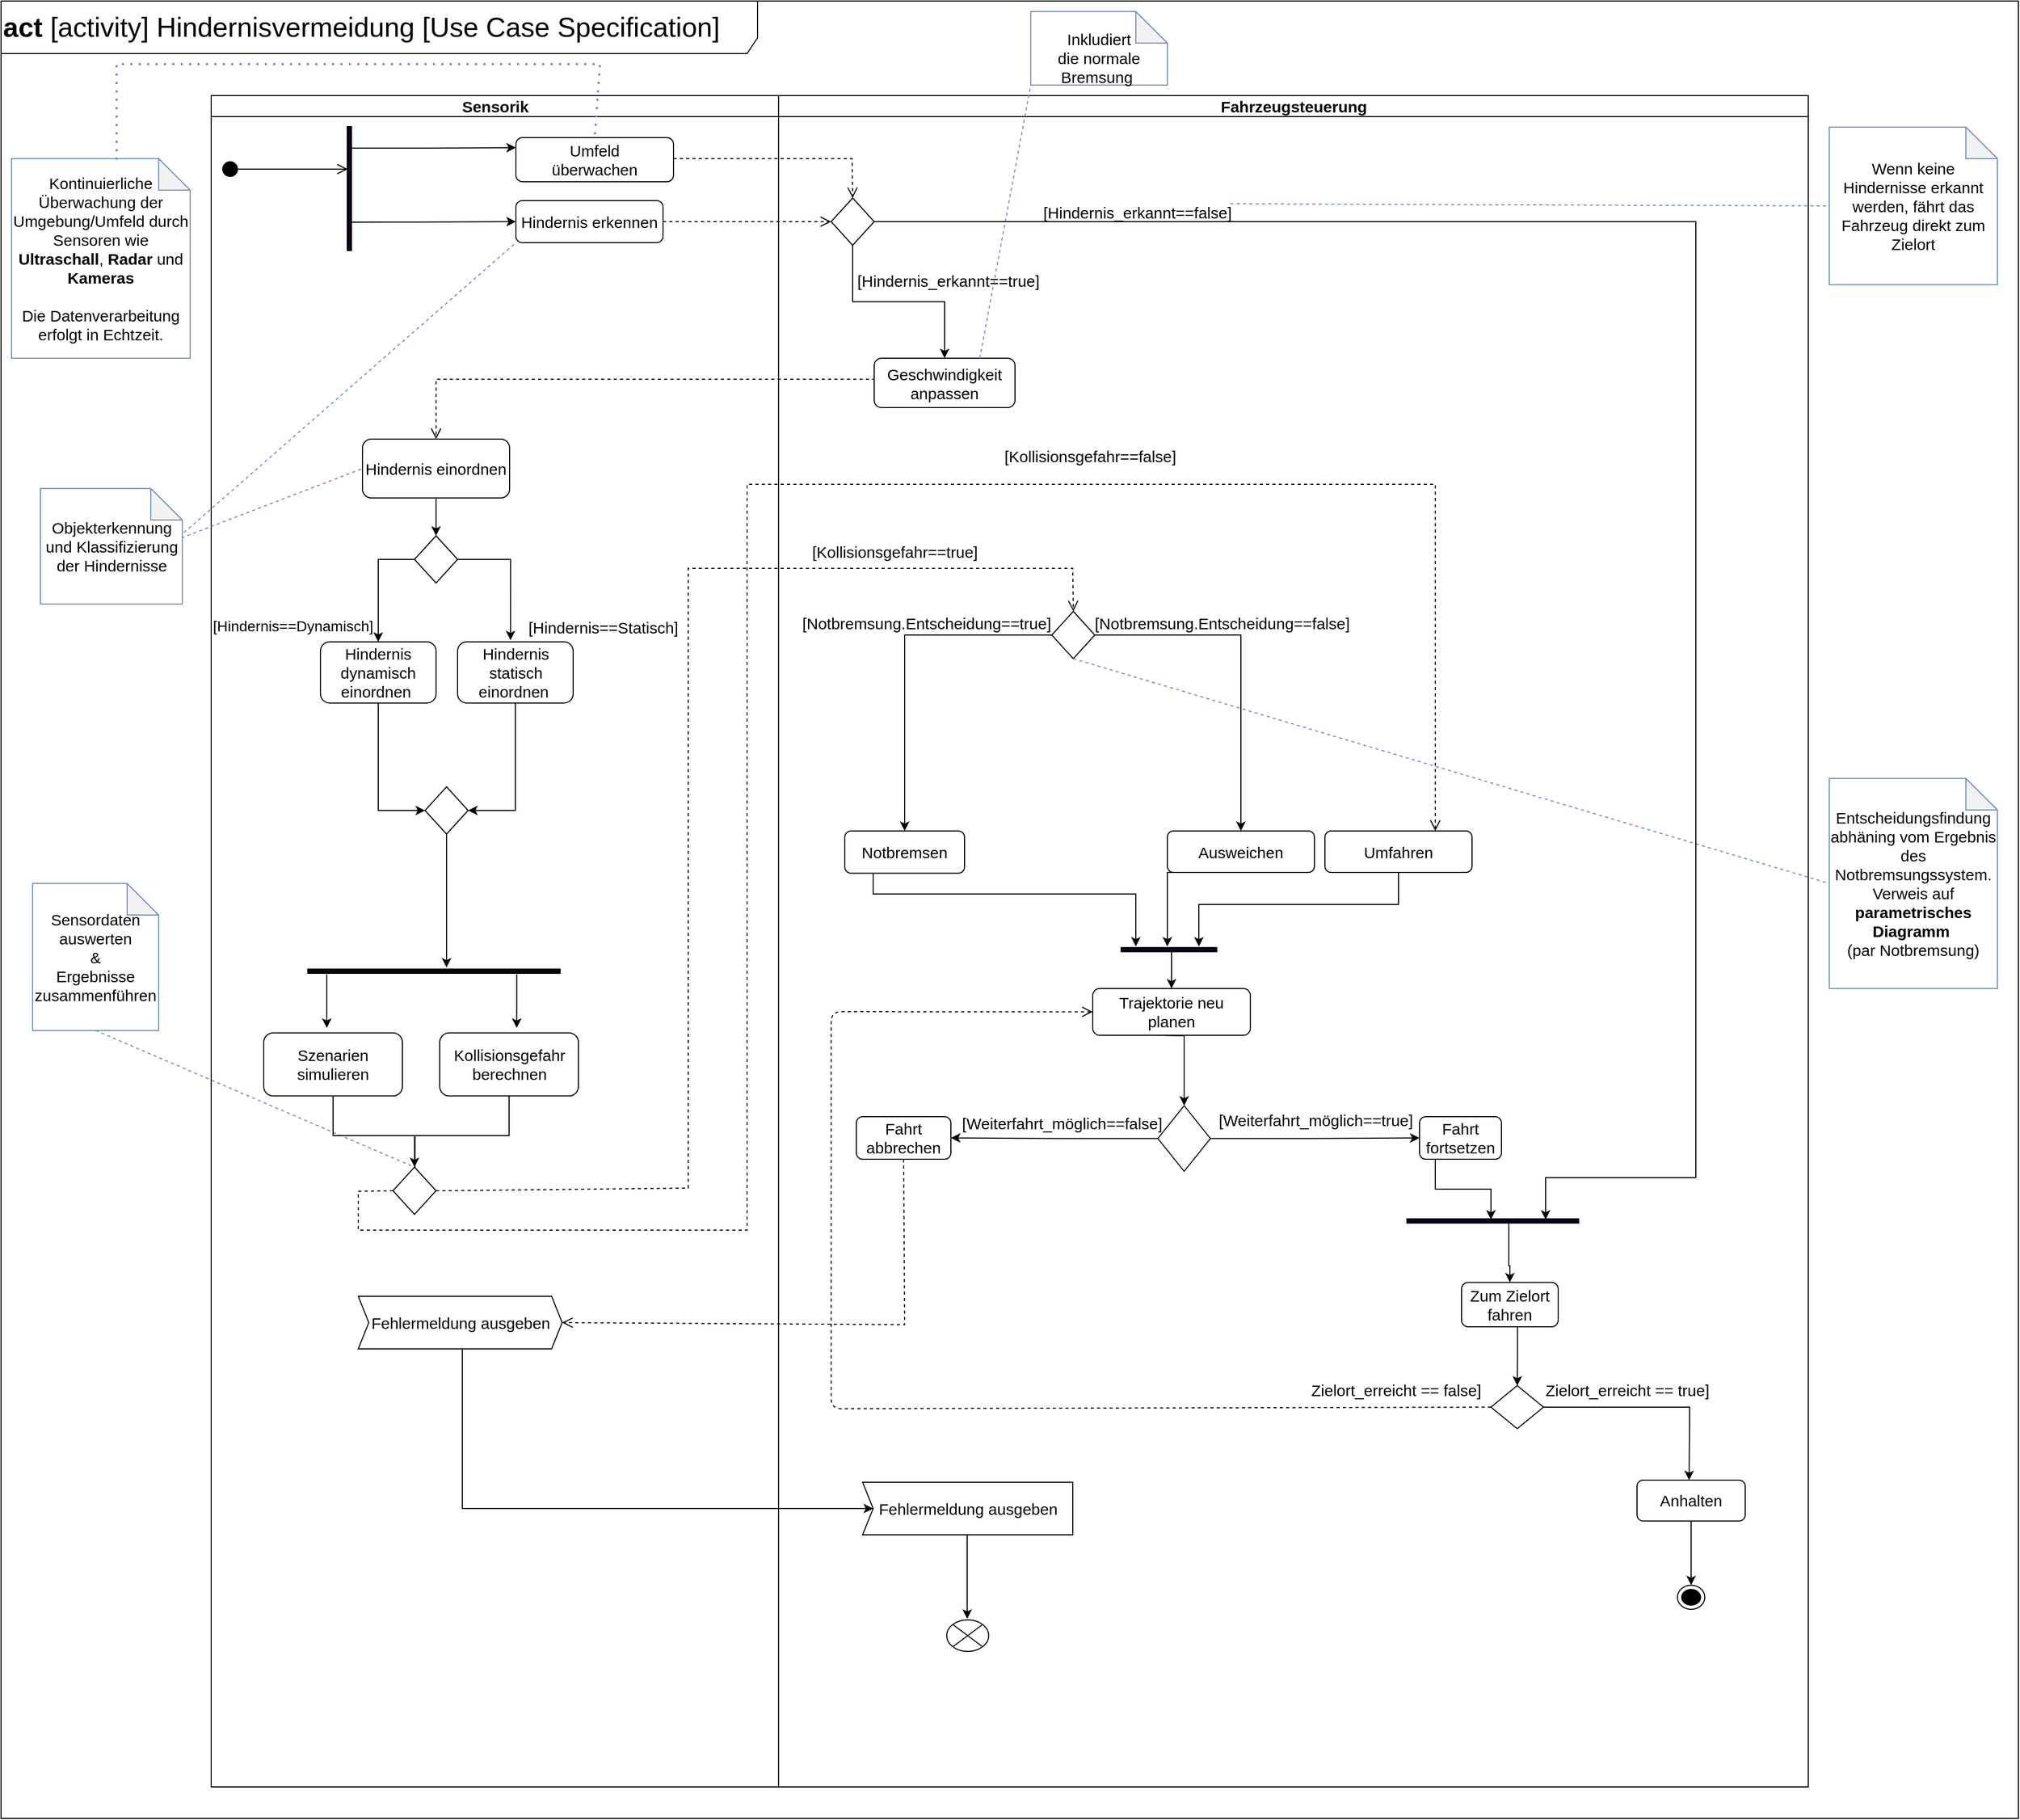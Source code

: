 <?xml version="1.0" encoding="UTF-8"?>
<mxfile version="22.1.21" type="device">
  <diagram id="DHxOw12ByaYaJuYFzy6w" name="Seite-3">
    <mxGraphModel dx="4003" dy="3137" grid="1" gridSize="10" guides="1" tooltips="1" connect="1" arrows="1" fold="1" page="1" pageScale="1" pageWidth="827" pageHeight="1169" math="0" shadow="0">
      <root>
        <mxCell id="0" />
        <mxCell id="1" parent="0" />
        <mxCell id="AtWqYTRwh13MNlAHrJDp-1" value="" style="swimlane;childLayout=stackLayout;resizeParent=1;resizeParentMax=0;startSize=0;html=1;" parent="1" vertex="1">
          <mxGeometry x="90" y="30" width="1520" height="1610" as="geometry">
            <mxRectangle x="150" y="10" width="50" height="40" as="alternateBounds" />
          </mxGeometry>
        </mxCell>
        <mxCell id="AtWqYTRwh13MNlAHrJDp-2" value="&lt;font style=&quot;font-size: 15px;&quot; color=&quot;#0d0c0c&quot;&gt;Sensorik&lt;/font&gt;" style="swimlane;startSize=20;html=1;" parent="AtWqYTRwh13MNlAHrJDp-1" vertex="1">
          <mxGeometry width="540" height="1610" as="geometry" />
        </mxCell>
        <mxCell id="M-seqNIRse8RURw-mpFJ-1" value="&lt;font style=&quot;font-size: 15px;&quot;&gt;Umfeld &lt;br&gt;überwachen&lt;/font&gt;" style="rounded=1;whiteSpace=wrap;html=1;fontSize=12;rotation=0;" parent="AtWqYTRwh13MNlAHrJDp-2" vertex="1">
          <mxGeometry x="290" y="40" width="150" height="42" as="geometry" />
        </mxCell>
        <mxCell id="puBYOyPvIUK4LRGbckzM-1" value="&lt;font style=&quot;font-size: 15px;&quot;&gt;Hindernis erkennen&lt;/font&gt;" style="rounded=1;whiteSpace=wrap;html=1;fontSize=12;" parent="AtWqYTRwh13MNlAHrJDp-2" vertex="1">
          <mxGeometry x="290" y="100" width="140" height="40" as="geometry" />
        </mxCell>
        <mxCell id="JBlmpW15wKi290Z7rFRD-1" value="&lt;font style=&quot;font-size: 15px;&quot;&gt;Hindernis einordnen&lt;/font&gt;" style="rounded=1;whiteSpace=wrap;html=1;fontSize=12;" parent="AtWqYTRwh13MNlAHrJDp-2" vertex="1">
          <mxGeometry x="144" y="327" width="140" height="56" as="geometry" />
        </mxCell>
        <mxCell id="_IAWsk2SoEFNq1hbhCqi-25" value="" style="html=1;verticalAlign=bottom;endArrow=open;dashed=1;endSize=8;curved=0;rounded=0;entryX=0.5;entryY=0;entryDx=0;entryDy=0;exitX=0.5;exitY=1;exitDx=0;exitDy=0;" parent="AtWqYTRwh13MNlAHrJDp-1" source="oYnZ4-uOtxVnZtRduUag-1" target="JBlmpW15wKi290Z7rFRD-1" edge="1">
          <mxGeometry relative="1" as="geometry">
            <mxPoint x="613" y="210" as="sourcePoint" />
            <mxPoint x="196.08" y="276.92" as="targetPoint" />
            <Array as="points">
              <mxPoint x="641" y="270" />
              <mxPoint x="214" y="270" />
            </Array>
          </mxGeometry>
        </mxCell>
        <mxCell id="AtWqYTRwh13MNlAHrJDp-3" value="&lt;font style=&quot;font-size: 15px;&quot;&gt;Fahrzeugsteuerung&lt;/font&gt;" style="swimlane;startSize=20;html=1;" parent="AtWqYTRwh13MNlAHrJDp-1" vertex="1">
          <mxGeometry x="540" width="980" height="1610" as="geometry" />
        </mxCell>
        <mxCell id="oYnZ4-uOtxVnZtRduUag-1" value="&lt;font style=&quot;font-size: 15px;&quot;&gt;Geschwindigkeit anpassen&lt;/font&gt;" style="rounded=1;whiteSpace=wrap;html=1;" parent="AtWqYTRwh13MNlAHrJDp-3" vertex="1">
          <mxGeometry x="91" y="250" width="134" height="47" as="geometry" />
        </mxCell>
        <mxCell id="_IAWsk2SoEFNq1hbhCqi-4" value="Notbremsen" style="rounded=1;whiteSpace=wrap;html=1;fontSize=15;" parent="AtWqYTRwh13MNlAHrJDp-3" vertex="1">
          <mxGeometry x="63" y="700" width="114" height="40.25" as="geometry" />
        </mxCell>
        <mxCell id="4Sk2WxDrvu_TYQw3FDtY-51" value="" style="edgeStyle=orthogonalEdgeStyle;rounded=0;orthogonalLoop=1;jettySize=auto;html=1;entryX=0.5;entryY=0;entryDx=0;entryDy=0;" parent="AtWqYTRwh13MNlAHrJDp-3" target="_IAWsk2SoEFNq1hbhCqi-13" edge="1">
          <mxGeometry relative="1" as="geometry">
            <mxPoint x="359" y="894.5" as="sourcePoint" />
          </mxGeometry>
        </mxCell>
        <mxCell id="c8FFGmYEUUUsK8A2n9Uf-20" value="&lt;font style=&quot;font-size: 15px;&quot;&gt;Trajektorie neu planen&lt;/font&gt;" style="rounded=1;whiteSpace=wrap;html=1;fontSize=15;" parent="AtWqYTRwh13MNlAHrJDp-3" vertex="1">
          <mxGeometry x="299" y="850" width="150" height="44.5" as="geometry" />
        </mxCell>
        <mxCell id="_IAWsk2SoEFNq1hbhCqi-13" value="" style="rhombus;whiteSpace=wrap;html=1;" parent="AtWqYTRwh13MNlAHrJDp-3" vertex="1">
          <mxGeometry x="361" y="961.5" width="50" height="62.5" as="geometry" />
        </mxCell>
        <mxCell id="_IAWsk2SoEFNq1hbhCqi-14" value="&lt;font style=&quot;font-size: 15px;&quot;&gt;Fahrt abbrechen&lt;/font&gt;" style="rounded=1;whiteSpace=wrap;html=1;fontSize=15;" parent="AtWqYTRwh13MNlAHrJDp-3" vertex="1">
          <mxGeometry x="74" y="972" width="90" height="40.5" as="geometry" />
        </mxCell>
        <mxCell id="_IAWsk2SoEFNq1hbhCqi-15" value="" style="edgeStyle=orthogonalEdgeStyle;rounded=0;orthogonalLoop=1;jettySize=auto;html=1;" parent="AtWqYTRwh13MNlAHrJDp-3" source="_IAWsk2SoEFNq1hbhCqi-13" target="_IAWsk2SoEFNq1hbhCqi-14" edge="1">
          <mxGeometry relative="1" as="geometry" />
        </mxCell>
        <mxCell id="_IAWsk2SoEFNq1hbhCqi-16" value="&lt;div style=&quot;font-size: 15px;&quot;&gt;Fahrt fortsetzen&lt;/div&gt;" style="rounded=1;whiteSpace=wrap;html=1;fontSize=15;" parent="AtWqYTRwh13MNlAHrJDp-3" vertex="1">
          <mxGeometry x="610" y="972" width="78" height="40.5" as="geometry" />
        </mxCell>
        <mxCell id="_IAWsk2SoEFNq1hbhCqi-17" value="" style="edgeStyle=orthogonalEdgeStyle;rounded=0;orthogonalLoop=1;jettySize=auto;html=1;" parent="AtWqYTRwh13MNlAHrJDp-3" source="_IAWsk2SoEFNq1hbhCqi-13" target="_IAWsk2SoEFNq1hbhCqi-16" edge="1">
          <mxGeometry relative="1" as="geometry" />
        </mxCell>
        <mxCell id="_IAWsk2SoEFNq1hbhCqi-23" value="[Weiterfahrt_möglich==false]" style="text;html=1;strokeColor=none;fillColor=none;align=center;verticalAlign=middle;whiteSpace=wrap;rounded=0;fontSize=15;" parent="AtWqYTRwh13MNlAHrJDp-3" vertex="1">
          <mxGeometry x="239.5" y="962.5" width="60" height="30" as="geometry" />
        </mxCell>
        <mxCell id="oPM6S-0_V789bUEn_rEi-3" value="[Weiterfahrt_möglich==true]" style="text;whiteSpace=wrap;html=1;fontSize=15;" parent="AtWqYTRwh13MNlAHrJDp-3" vertex="1">
          <mxGeometry x="417" y="960" width="160" height="25" as="geometry" />
        </mxCell>
        <mxCell id="B3ztHqEYVnq8JXPGBzmN-2" value="" style="edgeStyle=orthogonalEdgeStyle;rounded=0;orthogonalLoop=1;jettySize=auto;html=1;entryX=0.5;entryY=0;entryDx=0;entryDy=0;exitX=0.579;exitY=0.993;exitDx=0;exitDy=0;exitPerimeter=0;" parent="AtWqYTRwh13MNlAHrJDp-3" target="B3ztHqEYVnq8JXPGBzmN-3" edge="1" source="ANCVgvCMy-5QefQ6eajz-6">
          <mxGeometry relative="1" as="geometry">
            <mxPoint x="724" y="1218" as="targetPoint" />
            <mxPoint x="724" y="1138" as="sourcePoint" />
          </mxGeometry>
        </mxCell>
        <mxCell id="ANCVgvCMy-5QefQ6eajz-6" value="Zum Zielort fahren" style="rounded=1;whiteSpace=wrap;html=1;fontSize=15;" parent="AtWqYTRwh13MNlAHrJDp-3" vertex="1">
          <mxGeometry x="650" y="1129.75" width="92" height="42.25" as="geometry" />
        </mxCell>
        <mxCell id="B3ztHqEYVnq8JXPGBzmN-1" value="Anhalten" style="rounded=1;whiteSpace=wrap;html=1;fontSize=15;" parent="AtWqYTRwh13MNlAHrJDp-3" vertex="1">
          <mxGeometry x="817" y="1318" width="103" height="38.88" as="geometry" />
        </mxCell>
        <mxCell id="B3ztHqEYVnq8JXPGBzmN-4" value="" style="edgeStyle=orthogonalEdgeStyle;rounded=0;orthogonalLoop=1;jettySize=auto;html=1;exitX=1;exitY=0.5;exitDx=0;exitDy=0;" parent="AtWqYTRwh13MNlAHrJDp-3" source="B3ztHqEYVnq8JXPGBzmN-3" edge="1">
          <mxGeometry relative="1" as="geometry">
            <mxPoint x="445" y="1328" as="sourcePoint" />
            <mxPoint x="866.556" y="1318" as="targetPoint" />
          </mxGeometry>
        </mxCell>
        <mxCell id="B3ztHqEYVnq8JXPGBzmN-3" value="" style="rhombus;whiteSpace=wrap;html=1;" parent="AtWqYTRwh13MNlAHrJDp-3" vertex="1">
          <mxGeometry x="678" y="1228" width="50" height="41" as="geometry" />
        </mxCell>
        <mxCell id="I_DxA-TR1K5pu0TgXYpX-1" value="Zielort_erreicht == false]" style="text;whiteSpace=wrap;html=1;fontSize=15;" parent="AtWqYTRwh13MNlAHrJDp-3" vertex="1">
          <mxGeometry x="505" y="1217" width="173" height="30" as="geometry" />
        </mxCell>
        <mxCell id="tqDLAsrkdR5Bmj953n1f-27" value="" style="edgeStyle=orthogonalEdgeStyle;rounded=0;orthogonalLoop=1;jettySize=auto;html=1;exitX=0.5;exitY=1;exitDx=0;exitDy=0;entryX=0.5;entryY=0;entryDx=0;entryDy=0;" edge="1" parent="AtWqYTRwh13MNlAHrJDp-3" source="B3ztHqEYVnq8JXPGBzmN-1" target="I_DxA-TR1K5pu0TgXYpX-2">
          <mxGeometry relative="1" as="geometry" />
        </mxCell>
        <mxCell id="I_DxA-TR1K5pu0TgXYpX-2" value="" style="ellipse;html=1;shape=endState;fillColor=#000000;strokeColor=#000000;" parent="AtWqYTRwh13MNlAHrJDp-3" vertex="1">
          <mxGeometry x="855.5" y="1418" width="26" height="23" as="geometry" />
        </mxCell>
        <mxCell id="I_DxA-TR1K5pu0TgXYpX-6" value="" style="html=1;verticalAlign=bottom;endArrow=open;dashed=1;endSize=8;curved=0;rounded=1;entryX=0;entryY=0.5;entryDx=0;entryDy=0;exitX=0;exitY=0.5;exitDx=0;exitDy=0;" parent="AtWqYTRwh13MNlAHrJDp-3" edge="1" target="c8FFGmYEUUUsK8A2n9Uf-20" source="B3ztHqEYVnq8JXPGBzmN-3">
          <mxGeometry relative="1" as="geometry">
            <mxPoint x="720" y="1250" as="sourcePoint" />
            <mxPoint x="312" y="862.25" as="targetPoint" />
            <Array as="points">
              <mxPoint x="50" y="1250" />
              <mxPoint x="50" y="872" />
            </Array>
          </mxGeometry>
        </mxCell>
        <mxCell id="I_DxA-TR1K5pu0TgXYpX-7" value="Zielort_erreicht == true]" style="text;whiteSpace=wrap;html=1;fontSize=15;" parent="AtWqYTRwh13MNlAHrJDp-3" vertex="1">
          <mxGeometry x="728" y="1217" width="186" height="30" as="geometry" />
        </mxCell>
        <mxCell id="Cx65twbH-kaKFJXs72aa-6" value="" style="edgeStyle=orthogonalEdgeStyle;rounded=0;orthogonalLoop=1;jettySize=auto;html=1;exitX=0;exitY=0.5;exitDx=0;exitDy=0;entryX=0.5;entryY=0;entryDx=0;entryDy=0;" parent="AtWqYTRwh13MNlAHrJDp-3" source="c8FFGmYEUUUsK8A2n9Uf-7" target="_IAWsk2SoEFNq1hbhCqi-4" edge="1">
          <mxGeometry relative="1" as="geometry">
            <mxPoint x="110" y="703" as="targetPoint" />
            <Array as="points">
              <mxPoint x="120" y="514" />
              <mxPoint x="120" y="683" />
            </Array>
          </mxGeometry>
        </mxCell>
        <mxCell id="c8FFGmYEUUUsK8A2n9Uf-7" value="" style="rhombus;whiteSpace=wrap;html=1;" parent="AtWqYTRwh13MNlAHrJDp-3" vertex="1">
          <mxGeometry x="260" y="491" width="41" height="45" as="geometry" />
        </mxCell>
        <mxCell id="c8FFGmYEUUUsK8A2n9Uf-23" value="&lt;font style=&quot;font-size: 15px;&quot;&gt;Ausweichen&lt;/font&gt;" style="rounded=1;whiteSpace=wrap;html=1;fontSize=15;" parent="AtWqYTRwh13MNlAHrJDp-3" vertex="1">
          <mxGeometry x="370" y="700" width="140" height="39.5" as="geometry" />
        </mxCell>
        <mxCell id="c8FFGmYEUUUsK8A2n9Uf-24" value="" style="edgeStyle=orthogonalEdgeStyle;rounded=0;orthogonalLoop=1;jettySize=auto;html=1;entryX=0.5;entryY=0;entryDx=0;entryDy=0;" parent="AtWqYTRwh13MNlAHrJDp-3" source="c8FFGmYEUUUsK8A2n9Uf-7" target="c8FFGmYEUUUsK8A2n9Uf-23" edge="1">
          <mxGeometry relative="1" as="geometry">
            <mxPoint x="482.714" y="707.5" as="targetPoint" />
            <Array as="points">
              <mxPoint x="440" y="514" />
              <mxPoint x="440" y="700" />
            </Array>
          </mxGeometry>
        </mxCell>
        <mxCell id="tqDLAsrkdR5Bmj953n1f-23" style="edgeStyle=orthogonalEdgeStyle;rounded=0;orthogonalLoop=1;jettySize=auto;html=1;exitX=0.5;exitY=1;exitDx=0;exitDy=0;entryX=1;entryY=0;entryDx=0;entryDy=0;" edge="1" parent="1" source="xnRSwEhAmQA5K7mJk4kd-2" target="tqDLAsrkdR5Bmj953n1f-9">
          <mxGeometry relative="1" as="geometry">
            <mxPoint x="284" y="1040" as="targetPoint" />
            <Array as="points">
              <mxPoint x="373" y="1020" />
              <mxPoint x="284" y="1020" />
              <mxPoint x="284" y="1061" />
            </Array>
          </mxGeometry>
        </mxCell>
        <mxCell id="xnRSwEhAmQA5K7mJk4kd-2" value="&lt;font style=&quot;font-size: 15px;&quot;&gt;Kollisionsgefahr berechnen&lt;/font&gt;" style="rounded=1;whiteSpace=wrap;html=1;fontSize=12;" parent="1" vertex="1">
          <mxGeometry x="307.5" y="922.25" width="132" height="60" as="geometry" />
        </mxCell>
        <mxCell id="_IAWsk2SoEFNq1hbhCqi-24" value="" style="html=1;verticalAlign=bottom;endArrow=open;dashed=1;endSize=8;curved=0;rounded=0;entryX=0.5;entryY=0;entryDx=0;entryDy=0;exitX=1;exitY=0.5;exitDx=0;exitDy=0;startArrow=none;startFill=0;jumpStyle=none;" parent="1" source="tqDLAsrkdR5Bmj953n1f-9" target="c8FFGmYEUUUsK8A2n9Uf-7" edge="1">
          <mxGeometry relative="1" as="geometry">
            <mxPoint x="431" y="844" as="sourcePoint" />
            <mxPoint x="901.5" y="521" as="targetPoint" />
            <Array as="points">
              <mxPoint x="544" y="1070" />
              <mxPoint x="544" y="845" />
              <mxPoint x="544" y="680" />
              <mxPoint x="544" y="480" />
              <mxPoint x="910" y="480" />
            </Array>
          </mxGeometry>
        </mxCell>
        <mxCell id="NPYazHTVK5cR-bcj_YRd-1" value="&lt;font style=&quot;font-size: 15px;&quot;&gt;Kontinuierliche Überwachung der Umgebung/Umfeld durch Sensoren wie &lt;b&gt;Ultraschall&lt;/b&gt;, &lt;b&gt;Radar &lt;/b&gt;und &lt;b&gt;Kameras&lt;/b&gt;&lt;br&gt;&lt;br&gt;Die Datenverarbeitung erfolgt in Echtzeit.&lt;/font&gt;" style="shape=note;whiteSpace=wrap;html=1;backgroundOutline=1;darkOpacity=0.05;fillColor=#ffffff;strokeColor=#6c8ebf;" parent="1" vertex="1">
          <mxGeometry x="-100" y="90" width="170" height="190" as="geometry" />
        </mxCell>
        <mxCell id="NPYazHTVK5cR-bcj_YRd-3" value="" style="endArrow=none;dashed=1;html=1;dashPattern=1 3;strokeWidth=2;rounded=0;entryX=0.5;entryY=0;entryDx=0;entryDy=0;fillColor=#dae8fc;strokeColor=#6C8EBF;" parent="1" target="M-seqNIRse8RURw-mpFJ-1" edge="1">
          <mxGeometry width="50" height="50" relative="1" as="geometry">
            <mxPoint y="91" as="sourcePoint" />
            <mxPoint x="455" y="25" as="targetPoint" />
            <Array as="points">
              <mxPoint />
              <mxPoint x="460" />
            </Array>
          </mxGeometry>
        </mxCell>
        <mxCell id="NPYazHTVK5cR-bcj_YRd-5" value="&lt;font style=&quot;font-size: 15px;&quot;&gt;Sensordaten auswerten&lt;br&gt;&amp;amp;&lt;br&gt;Ergebnisse zusammenführen&lt;br&gt;&lt;/font&gt;" style="shape=note;whiteSpace=wrap;html=1;backgroundOutline=1;darkOpacity=0.05;fillColor=#ffffff;strokeColor=#6c8ebf;" parent="1" vertex="1">
          <mxGeometry x="-80" y="780" width="120" height="140" as="geometry" />
        </mxCell>
        <mxCell id="NPYazHTVK5cR-bcj_YRd-6" value="" style="endArrow=none;dashed=1;html=1;rounded=0;entryX=0;entryY=1;entryDx=0;entryDy=0;exitX=0.945;exitY=0.453;exitDx=0;exitDy=0;exitPerimeter=0;fillColor=#dae8fc;strokeColor=#6c8ebf;" parent="1" source="NPYazHTVK5cR-bcj_YRd-8" target="puBYOyPvIUK4LRGbckzM-1" edge="1">
          <mxGeometry width="50" height="50" relative="1" as="geometry">
            <mxPoint y="350" as="sourcePoint" />
            <mxPoint x="50" y="300" as="targetPoint" />
          </mxGeometry>
        </mxCell>
        <mxCell id="NPYazHTVK5cR-bcj_YRd-7" value="" style="endArrow=none;dashed=1;html=1;rounded=0;entryX=0;entryY=0.5;entryDx=0;entryDy=0;exitX=0.953;exitY=0.447;exitDx=0;exitDy=0;exitPerimeter=0;fillColor=#dae8fc;strokeColor=#6c8ebf;" parent="1" source="NPYazHTVK5cR-bcj_YRd-8" target="JBlmpW15wKi290Z7rFRD-1" edge="1">
          <mxGeometry width="50" height="50" relative="1" as="geometry">
            <mxPoint x="50" y="350" as="sourcePoint" />
            <mxPoint x="260" y="246" as="targetPoint" />
          </mxGeometry>
        </mxCell>
        <mxCell id="NPYazHTVK5cR-bcj_YRd-8" value="&lt;font style=&quot;font-size: 15px;&quot;&gt;Objekterkennung und Klassifizierung der Hindernisse&lt;/font&gt;" style="shape=note;whiteSpace=wrap;html=1;backgroundOutline=1;darkOpacity=0.05;fillColor=#ffffff;strokeColor=#6c8ebf;" parent="1" vertex="1">
          <mxGeometry x="-72.5" y="404" width="135" height="110" as="geometry" />
        </mxCell>
        <mxCell id="Pr6UA_CCpjPfOUdjxpuz-4" value="&lt;font style=&quot;font-size: 15px;&quot;&gt;Wenn keine Hindernisse erkannt werden, fährt das Fahrzeug direkt zum Zielort&lt;/font&gt;" style="shape=note;whiteSpace=wrap;html=1;backgroundOutline=1;darkOpacity=0.05;fillColor=#ffffff;strokeColor=#6c8ebf;" parent="1" vertex="1">
          <mxGeometry x="1630" y="60" width="160" height="150" as="geometry" />
        </mxCell>
        <mxCell id="lmcDdB46xQ-CViZLvMTF-1" value="&lt;font style=&quot;font-size: 26px;&quot;&gt;&lt;b&gt;act &lt;/b&gt;[activity] Hindernisvermeidung [Use Case Specification]&lt;/font&gt;" style="shape=umlFrame;whiteSpace=wrap;html=1;pointerEvents=0;fontFamily=Helvetica;fontSize=11;fontColor=default;width=720;height=50;align=left;" parent="1" vertex="1">
          <mxGeometry x="-110" y="-60" width="1920" height="1730" as="geometry" />
        </mxCell>
        <mxCell id="4Sk2WxDrvu_TYQw3FDtY-3" value="" style="html=1;points=[[0,0,0,0,5],[0,1,0,0,-5],[1,0,0,0,5],[1,1,0,0,-5]];perimeter=orthogonalPerimeter;outlineConnect=0;targetShapes=umlLifeline;portConstraint=eastwest;newEdgeStyle={&quot;curved&quot;:0,&quot;rounded&quot;:0};fillColor=#190033;strokeWidth=2;" parent="1" vertex="1">
          <mxGeometry x="220" y="60" width="3" height="117" as="geometry" />
        </mxCell>
        <mxCell id="M-seqNIRse8RURw-mpFJ-2" style="edgeStyle=orthogonalEdgeStyle;rounded=0;orthogonalLoop=1;jettySize=auto;html=1;fontSize=12;" parent="1" edge="1">
          <mxGeometry relative="1" as="geometry">
            <mxPoint x="380" y="150" as="targetPoint" />
            <mxPoint x="223.0" y="150.441" as="sourcePoint" />
            <Array as="points">
              <mxPoint x="292" y="150" />
              <mxPoint x="360" y="150" />
            </Array>
          </mxGeometry>
        </mxCell>
        <mxCell id="4Sk2WxDrvu_TYQw3FDtY-9" value="" style="edgeStyle=orthogonalEdgeStyle;rounded=0;orthogonalLoop=1;jettySize=auto;html=1;" parent="1" source="4Sk2WxDrvu_TYQw3FDtY-5" target="oYnZ4-uOtxVnZtRduUag-1" edge="1">
          <mxGeometry relative="1" as="geometry" />
        </mxCell>
        <mxCell id="4Sk2WxDrvu_TYQw3FDtY-5" value="" style="rhombus;whiteSpace=wrap;html=1;" parent="1" vertex="1">
          <mxGeometry x="680" y="127.5" width="41" height="45" as="geometry" />
        </mxCell>
        <mxCell id="4Sk2WxDrvu_TYQw3FDtY-7" value="" style="html=1;verticalAlign=bottom;endArrow=open;dashed=1;endSize=8;curved=0;rounded=0;entryX=0.5;entryY=0;entryDx=0;entryDy=0;" parent="1" target="4Sk2WxDrvu_TYQw3FDtY-5" edge="1">
          <mxGeometry relative="1" as="geometry">
            <mxPoint x="530" y="90" as="sourcePoint" />
            <mxPoint x="816" y="92" as="targetPoint" />
            <Array as="points">
              <mxPoint x="700" y="90" />
            </Array>
          </mxGeometry>
        </mxCell>
        <mxCell id="4Sk2WxDrvu_TYQw3FDtY-8" value="" style="html=1;verticalAlign=bottom;startArrow=circle;startFill=1;endArrow=open;startSize=6;endSize=8;curved=0;rounded=0;" parent="1" target="4Sk2WxDrvu_TYQw3FDtY-3" edge="1">
          <mxGeometry width="80" relative="1" as="geometry">
            <mxPoint x="100" y="100" as="sourcePoint" />
            <mxPoint x="190" y="100" as="targetPoint" />
            <Array as="points">
              <mxPoint x="160" y="100" />
            </Array>
          </mxGeometry>
        </mxCell>
        <mxCell id="puBYOyPvIUK4LRGbckzM-2" value="" style="html=1;verticalAlign=bottom;endArrow=open;dashed=1;endSize=8;curved=0;rounded=0;exitX=1;exitY=0.5;exitDx=0;exitDy=0;entryX=0;entryY=0.5;entryDx=0;entryDy=0;" parent="1" source="puBYOyPvIUK4LRGbckzM-1" target="4Sk2WxDrvu_TYQw3FDtY-5" edge="1">
          <mxGeometry relative="1" as="geometry">
            <mxPoint x="260" y="230" as="sourcePoint" />
            <mxPoint x="460" y="225" as="targetPoint" />
          </mxGeometry>
        </mxCell>
        <mxCell id="4Sk2WxDrvu_TYQw3FDtY-15" value="&lt;font style=&quot;font-size: 15px;&quot;&gt;[Hindernis_erkannt==false]&lt;/font&gt;" style="text;whiteSpace=wrap;html=1;" parent="1" vertex="1">
          <mxGeometry x="880" y="125.5" width="180" height="30" as="geometry" />
        </mxCell>
        <mxCell id="4Sk2WxDrvu_TYQw3FDtY-22" value="" style="edgeStyle=orthogonalEdgeStyle;rounded=0;orthogonalLoop=1;jettySize=auto;html=1;entryX=0.458;entryY=-0.027;entryDx=0;entryDy=0;entryPerimeter=0;exitX=1;exitY=0.5;exitDx=0;exitDy=0;" parent="1" source="c8FFGmYEUUUsK8A2n9Uf-1" target="4Sk2WxDrvu_TYQw3FDtY-21" edge="1">
          <mxGeometry relative="1" as="geometry" />
        </mxCell>
        <mxCell id="c8FFGmYEUUUsK8A2n9Uf-1" value="" style="rhombus;whiteSpace=wrap;html=1;" parent="1" vertex="1">
          <mxGeometry x="283.5" y="449" width="41" height="45" as="geometry" />
        </mxCell>
        <mxCell id="_IAWsk2SoEFNq1hbhCqi-9" style="edgeStyle=orthogonalEdgeStyle;rounded=0;orthogonalLoop=1;jettySize=auto;html=1;entryX=0.5;entryY=0;entryDx=0;entryDy=0;exitX=0;exitY=0.5;exitDx=0;exitDy=0;" parent="1" source="c8FFGmYEUUUsK8A2n9Uf-1" target="c8FFGmYEUUUsK8A2n9Uf-15" edge="1">
          <mxGeometry relative="1" as="geometry">
            <mxPoint x="259.0" y="632.75" as="targetPoint" />
            <Array as="points">
              <mxPoint x="249" y="471" />
            </Array>
          </mxGeometry>
        </mxCell>
        <mxCell id="4Sk2WxDrvu_TYQw3FDtY-19" value="" style="edgeStyle=orthogonalEdgeStyle;rounded=0;orthogonalLoop=1;jettySize=auto;html=1;" parent="1" source="JBlmpW15wKi290Z7rFRD-1" target="c8FFGmYEUUUsK8A2n9Uf-1" edge="1">
          <mxGeometry relative="1" as="geometry" />
        </mxCell>
        <mxCell id="4Sk2WxDrvu_TYQw3FDtY-31" value="" style="edgeStyle=orthogonalEdgeStyle;rounded=0;orthogonalLoop=1;jettySize=auto;html=1;entryX=0;entryY=0.5;entryDx=0;entryDy=0;" parent="1" source="c8FFGmYEUUUsK8A2n9Uf-15" target="4Sk2WxDrvu_TYQw3FDtY-27" edge="1">
          <mxGeometry relative="1" as="geometry" />
        </mxCell>
        <mxCell id="c8FFGmYEUUUsK8A2n9Uf-15" value="&lt;font style=&quot;font-size: 15px;&quot;&gt;Hindernis dynamisch einordnen&amp;nbsp;&lt;/font&gt;" style="rounded=1;whiteSpace=wrap;html=1;" parent="1" vertex="1">
          <mxGeometry x="194" y="550" width="110" height="58.25" as="geometry" />
        </mxCell>
        <mxCell id="c8FFGmYEUUUsK8A2n9Uf-11" value="&lt;font style=&quot;font-size: 14px;&quot;&gt;[Hindernis==Dynamisch]&lt;/font&gt;" style="text;html=1;strokeColor=none;fillColor=none;align=center;verticalAlign=middle;whiteSpace=wrap;rounded=0;" parent="1" vertex="1">
          <mxGeometry x="118" y="525" width="100" height="20" as="geometry" />
        </mxCell>
        <mxCell id="4Sk2WxDrvu_TYQw3FDtY-30" style="edgeStyle=orthogonalEdgeStyle;rounded=0;orthogonalLoop=1;jettySize=auto;html=1;entryX=1;entryY=0.5;entryDx=0;entryDy=0;" parent="1" source="4Sk2WxDrvu_TYQw3FDtY-21" target="4Sk2WxDrvu_TYQw3FDtY-27" edge="1">
          <mxGeometry relative="1" as="geometry" />
        </mxCell>
        <mxCell id="4Sk2WxDrvu_TYQw3FDtY-21" value="&lt;font style=&quot;font-size: 15px;&quot;&gt;Hindernis statisch einordnen&amp;nbsp;&lt;/font&gt;" style="rounded=1;whiteSpace=wrap;html=1;" parent="1" vertex="1">
          <mxGeometry x="324.5" y="550" width="110" height="58.25" as="geometry" />
        </mxCell>
        <mxCell id="c8FFGmYEUUUsK8A2n9Uf-13" value="&lt;font style=&quot;font-size: 15px;&quot;&gt;[Hindernis==Statisch]&lt;/font&gt;" style="text;whiteSpace=wrap;html=1;" parent="1" vertex="1">
          <mxGeometry x="390" y="521" width="100" height="20" as="geometry" />
        </mxCell>
        <mxCell id="4Sk2WxDrvu_TYQw3FDtY-28" value="" style="edgeStyle=orthogonalEdgeStyle;rounded=0;orthogonalLoop=1;jettySize=auto;html=1;exitX=0.5;exitY=1;exitDx=0;exitDy=0;" parent="1" source="4Sk2WxDrvu_TYQw3FDtY-27" edge="1">
          <mxGeometry relative="1" as="geometry">
            <mxPoint x="314" y="860" as="targetPoint" />
            <Array as="points">
              <mxPoint x="314" y="860" />
            </Array>
          </mxGeometry>
        </mxCell>
        <mxCell id="4Sk2WxDrvu_TYQw3FDtY-27" value="" style="rhombus;whiteSpace=wrap;html=1;" parent="1" vertex="1">
          <mxGeometry x="293.5" y="688" width="41" height="45" as="geometry" />
        </mxCell>
        <mxCell id="4Sk2WxDrvu_TYQw3FDtY-34" value="[Kollisionsgefahr==true]" style="text;whiteSpace=wrap;html=1;fontSize=15;" parent="1" vertex="1">
          <mxGeometry x="660" y="449" width="136" height="20" as="geometry" />
        </mxCell>
        <mxCell id="4Sk2WxDrvu_TYQw3FDtY-49" style="edgeStyle=orthogonalEdgeStyle;rounded=0;orthogonalLoop=1;jettySize=auto;html=1;" parent="1" source="4Sk2WxDrvu_TYQw3FDtY-40" edge="1">
          <mxGeometry relative="1" as="geometry">
            <mxPoint x="1030" y="840" as="targetPoint" />
            <Array as="points">
              <mxPoint x="1220" y="800" />
              <mxPoint x="1030" y="800" />
              <mxPoint x="1030" y="840" />
            </Array>
          </mxGeometry>
        </mxCell>
        <mxCell id="4Sk2WxDrvu_TYQw3FDtY-40" value="&lt;font style=&quot;font-size: 15px;&quot;&gt;Umfahren&lt;/font&gt;" style="rounded=1;whiteSpace=wrap;html=1;fontSize=15;" parent="1" vertex="1">
          <mxGeometry x="1150" y="730" width="140" height="39.5" as="geometry" />
        </mxCell>
        <mxCell id="4Sk2WxDrvu_TYQw3FDtY-42" value="&lt;font style=&quot;font-size: 15px;&quot;&gt;[Notbremsung.Entscheidung==true]&lt;/font&gt;" style="text;html=1;strokeColor=none;fillColor=none;align=center;verticalAlign=middle;whiteSpace=wrap;rounded=0;fontSize=15;" parent="1" vertex="1">
          <mxGeometry x="646" y="527" width="250" height="10" as="geometry" />
        </mxCell>
        <mxCell id="4Sk2WxDrvu_TYQw3FDtY-43" value="&lt;font style=&quot;font-size: 15px;&quot;&gt;[Notbremsung.Entscheidung==false]&lt;/font&gt;" style="text;whiteSpace=wrap;html=1;fontSize=15;" parent="1" vertex="1">
          <mxGeometry x="929" y="517" width="261" height="20" as="geometry" />
        </mxCell>
        <mxCell id="c8FFGmYEUUUsK8A2n9Uf-25" value="&lt;font style=&quot;font-size: 15px;&quot;&gt;[Kollisionsgefahr==false]&lt;/font&gt;" style="text;whiteSpace=wrap;html=1;fontSize=15;" parent="1" vertex="1">
          <mxGeometry x="843" y="358" width="140" height="19" as="geometry" />
        </mxCell>
        <mxCell id="4Sk2WxDrvu_TYQw3FDtY-45" value="" style="html=1;points=[[0,0,0,0,5],[0,1,0,0,-5],[1,0,0,0,5],[1,1,0,0,-5]];perimeter=orthogonalPerimeter;outlineConnect=0;targetShapes=umlLifeline;portConstraint=eastwest;newEdgeStyle={&quot;curved&quot;:0,&quot;rounded&quot;:0};fillColor=#190033;strokeWidth=2;rotation=90;" parent="1" vertex="1">
          <mxGeometry x="1000" y="798" width="3" height="90" as="geometry" />
        </mxCell>
        <mxCell id="4Sk2WxDrvu_TYQw3FDtY-47" style="edgeStyle=orthogonalEdgeStyle;rounded=0;orthogonalLoop=1;jettySize=auto;html=1;" parent="1" source="_IAWsk2SoEFNq1hbhCqi-4" edge="1">
          <mxGeometry relative="1" as="geometry">
            <mxPoint x="970" y="840" as="targetPoint" />
            <Array as="points">
              <mxPoint x="720" y="790" />
              <mxPoint x="970" y="790" />
            </Array>
          </mxGeometry>
        </mxCell>
        <mxCell id="4Sk2WxDrvu_TYQw3FDtY-48" style="edgeStyle=orthogonalEdgeStyle;rounded=0;orthogonalLoop=1;jettySize=auto;html=1;exitX=0.25;exitY=1;exitDx=0;exitDy=0;" parent="1" source="c8FFGmYEUUUsK8A2n9Uf-23" edge="1">
          <mxGeometry relative="1" as="geometry">
            <mxPoint x="1000" y="840" as="targetPoint" />
            <Array as="points">
              <mxPoint x="1000" y="770" />
            </Array>
          </mxGeometry>
        </mxCell>
        <mxCell id="4Sk2WxDrvu_TYQw3FDtY-50" value="" style="edgeStyle=orthogonalEdgeStyle;rounded=0;orthogonalLoop=1;jettySize=auto;html=1;entryX=0.5;entryY=0;entryDx=0;entryDy=0;" parent="1" source="4Sk2WxDrvu_TYQw3FDtY-45" target="c8FFGmYEUUUsK8A2n9Uf-20" edge="1">
          <mxGeometry relative="1" as="geometry">
            <Array as="points">
              <mxPoint x="1000" y="860" />
              <mxPoint x="1000" y="860" />
            </Array>
          </mxGeometry>
        </mxCell>
        <mxCell id="4Sk2WxDrvu_TYQw3FDtY-52" value="" style="html=1;points=[[0,0,0,0,5],[0,1,0,0,-5],[1,0,0,0,5],[1,1,0,0,-5]];perimeter=orthogonalPerimeter;outlineConnect=0;targetShapes=umlLifeline;portConstraint=eastwest;newEdgeStyle={&quot;curved&quot;:0,&quot;rounded&quot;:0};fillColor=#190033;strokeWidth=2;rotation=90;" parent="1" vertex="1">
          <mxGeometry x="1308.25" y="1020" width="3" height="162.5" as="geometry" />
        </mxCell>
        <mxCell id="4Sk2WxDrvu_TYQw3FDtY-54" style="edgeStyle=orthogonalEdgeStyle;rounded=0;orthogonalLoop=1;jettySize=auto;html=1;" parent="1" source="_IAWsk2SoEFNq1hbhCqi-16" edge="1">
          <mxGeometry relative="1" as="geometry">
            <mxPoint x="1308" y="1100" as="targetPoint" />
            <Array as="points">
              <mxPoint x="1255" y="1071" />
              <mxPoint x="1308" y="1071" />
            </Array>
          </mxGeometry>
        </mxCell>
        <mxCell id="4Sk2WxDrvu_TYQw3FDtY-55" value="" style="edgeStyle=orthogonalEdgeStyle;rounded=0;orthogonalLoop=1;jettySize=auto;html=1;entryX=0.5;entryY=0;entryDx=0;entryDy=0;" parent="1" target="ANCVgvCMy-5QefQ6eajz-6" edge="1">
          <mxGeometry relative="1" as="geometry">
            <mxPoint x="1325" y="1140" as="sourcePoint" />
            <Array as="points">
              <mxPoint x="1325" y="1101" />
              <mxPoint x="1325" y="1144" />
              <mxPoint x="1324" y="1144" />
            </Array>
          </mxGeometry>
        </mxCell>
        <mxCell id="Pr6UA_CCpjPfOUdjxpuz-7" value="&lt;font style=&quot;font-size: 15px;&quot;&gt;Fehlermeldung ausgeben&lt;/font&gt;" style="html=1;shadow=0;dashed=0;align=center;verticalAlign=middle;shape=mxgraph.arrows2.arrow;dy=0;dx=10;notch=10;rotation=0;" parent="1" vertex="1">
          <mxGeometry x="230" y="1173" width="194" height="50" as="geometry" />
        </mxCell>
        <mxCell id="Pr6UA_CCpjPfOUdjxpuz-8" value="" style="html=1;verticalAlign=bottom;endArrow=open;dashed=1;endSize=8;curved=0;rounded=0;entryX=1;entryY=0.5;entryDx=0;entryDy=0;entryPerimeter=0;exitX=0.5;exitY=1;exitDx=0;exitDy=0;" parent="1" source="_IAWsk2SoEFNq1hbhCqi-14" target="Pr6UA_CCpjPfOUdjxpuz-7" edge="1">
          <mxGeometry relative="1" as="geometry">
            <mxPoint x="680" y="1050" as="sourcePoint" />
            <mxPoint x="394" y="1010" as="targetPoint" />
            <Array as="points">
              <mxPoint x="750" y="1200" />
            </Array>
          </mxGeometry>
        </mxCell>
        <mxCell id="4Sk2WxDrvu_TYQw3FDtY-64" value="" style="edgeStyle=orthogonalEdgeStyle;rounded=0;orthogonalLoop=1;jettySize=auto;html=1;entryX=0.5;entryY=0;entryDx=0;entryDy=0;" parent="1" source="Pr6UA_CCpjPfOUdjxpuz-6" edge="1">
          <mxGeometry relative="1" as="geometry">
            <mxPoint x="809.5" y="1480" as="targetPoint" />
          </mxGeometry>
        </mxCell>
        <mxCell id="Pr6UA_CCpjPfOUdjxpuz-6" value="Fehlermeldung ausgeben" style="html=1;shadow=0;dashed=0;align=center;verticalAlign=middle;shape=mxgraph.arrows2.arrow;dy=0;dx=00;notch=10;fontSize=15;" parent="1" vertex="1">
          <mxGeometry x="710" y="1350" width="200" height="50" as="geometry" />
        </mxCell>
        <mxCell id="4Sk2WxDrvu_TYQw3FDtY-62" style="edgeStyle=orthogonalEdgeStyle;rounded=0;orthogonalLoop=1;jettySize=auto;html=1;entryX=0;entryY=0.5;entryDx=10;entryDy=0;entryPerimeter=0;exitX=0;exitY=0;exitDx=75;exitDy=50;exitPerimeter=0;" parent="1" source="Pr6UA_CCpjPfOUdjxpuz-7" target="Pr6UA_CCpjPfOUdjxpuz-6" edge="1">
          <mxGeometry relative="1" as="geometry">
            <Array as="points">
              <mxPoint x="329" y="1375" />
            </Array>
          </mxGeometry>
        </mxCell>
        <mxCell id="_IAWsk2SoEFNq1hbhCqi-28" value="" style="shape=sumEllipse;perimeter=ellipsePerimeter;whiteSpace=wrap;html=1;backgroundOutline=1;" parent="1" vertex="1">
          <mxGeometry x="790" y="1481" width="40" height="30" as="geometry" />
        </mxCell>
        <mxCell id="4Sk2WxDrvu_TYQw3FDtY-69" value="" style="endArrow=none;dashed=1;html=1;rounded=0;exitX=0.5;exitY=1;exitDx=0;exitDy=0;exitPerimeter=0;fillColor=#dae8fc;strokeColor=#6c8ebf;entryX=0.5;entryY=0;entryDx=0;entryDy=0;" parent="1" source="NPYazHTVK5cR-bcj_YRd-5" target="tqDLAsrkdR5Bmj953n1f-9" edge="1">
          <mxGeometry width="50" height="50" relative="1" as="geometry">
            <mxPoint x="-390" y="840" as="sourcePoint" />
            <mxPoint x="90" y="920" as="targetPoint" />
          </mxGeometry>
        </mxCell>
        <mxCell id="tqDLAsrkdR5Bmj953n1f-9" value="" style="rhombus;whiteSpace=wrap;html=1;" vertex="1" parent="1">
          <mxGeometry x="263" y="1050" width="41" height="45" as="geometry" />
        </mxCell>
        <mxCell id="tqDLAsrkdR5Bmj953n1f-10" style="edgeStyle=orthogonalEdgeStyle;rounded=0;orthogonalLoop=1;jettySize=auto;html=1;fontSize=12;" edge="1" parent="1">
          <mxGeometry relative="1" as="geometry">
            <mxPoint x="380.0" y="79.559" as="targetPoint" />
            <mxPoint x="223" y="80" as="sourcePoint" />
            <Array as="points">
              <mxPoint x="292.0" y="79.559" />
              <mxPoint x="360.0" y="79.559" />
            </Array>
          </mxGeometry>
        </mxCell>
        <mxCell id="tqDLAsrkdR5Bmj953n1f-16" value="" style="html=1;points=[[0,0,0,0,5],[0,1,0,0,-5],[1,0,0,0,5],[1,1,0,0,-5]];perimeter=orthogonalPerimeter;outlineConnect=0;targetShapes=umlLifeline;portConstraint=eastwest;newEdgeStyle={&quot;curved&quot;:0,&quot;rounded&quot;:0};fillColor=#190033;strokeWidth=2;rotation=-90;" vertex="1" parent="1">
          <mxGeometry x="300.55" y="743.95" width="3" height="239.12" as="geometry" />
        </mxCell>
        <mxCell id="tqDLAsrkdR5Bmj953n1f-22" style="edgeStyle=orthogonalEdgeStyle;rounded=0;orthogonalLoop=1;jettySize=auto;html=1;entryX=0.5;entryY=0;entryDx=0;entryDy=0;" edge="1" parent="1" source="tqDLAsrkdR5Bmj953n1f-18" target="tqDLAsrkdR5Bmj953n1f-9">
          <mxGeometry relative="1" as="geometry">
            <Array as="points">
              <mxPoint x="206" y="1020" />
              <mxPoint x="284" y="1020" />
            </Array>
          </mxGeometry>
        </mxCell>
        <mxCell id="tqDLAsrkdR5Bmj953n1f-18" value="&lt;font style=&quot;font-size: 15px;&quot;&gt;Szenarien simulieren&lt;/font&gt;" style="rounded=1;whiteSpace=wrap;html=1;fontSize=12;" vertex="1" parent="1">
          <mxGeometry x="140" y="922.25" width="132" height="60" as="geometry" />
        </mxCell>
        <mxCell id="tqDLAsrkdR5Bmj953n1f-19" value="" style="edgeStyle=orthogonalEdgeStyle;rounded=0;orthogonalLoop=1;jettySize=auto;html=1;exitX=0.5;exitY=1;exitDx=0;exitDy=0;" edge="1" parent="1">
          <mxGeometry relative="1" as="geometry">
            <mxPoint x="380.81" y="866.5" as="sourcePoint" />
            <mxPoint x="380.81" y="917.5" as="targetPoint" />
            <Array as="points">
              <mxPoint x="380.81" y="917.5" />
            </Array>
          </mxGeometry>
        </mxCell>
        <mxCell id="tqDLAsrkdR5Bmj953n1f-20" value="" style="edgeStyle=orthogonalEdgeStyle;rounded=0;orthogonalLoop=1;jettySize=auto;html=1;exitX=0.5;exitY=1;exitDx=0;exitDy=0;" edge="1" parent="1">
          <mxGeometry relative="1" as="geometry">
            <mxPoint x="200" y="866.5" as="sourcePoint" />
            <mxPoint x="200" y="917.5" as="targetPoint" />
            <Array as="points">
              <mxPoint x="200" y="917.5" />
            </Array>
          </mxGeometry>
        </mxCell>
        <mxCell id="tqDLAsrkdR5Bmj953n1f-28" value="&lt;font style=&quot;font-size: 15px;&quot;&gt;Entscheidungsfindung abhäning vom Ergebnis des Notbremsungssystem.&lt;br&gt;Verweis auf &lt;b&gt;parametrisches Diagramm&amp;nbsp;&lt;/b&gt;&lt;br&gt;(par Notbremsung)&lt;/font&gt;" style="shape=note;whiteSpace=wrap;html=1;backgroundOutline=1;darkOpacity=0.05;strokeColor=#6C8EBF;" vertex="1" parent="1">
          <mxGeometry x="1630" y="680" width="160" height="200" as="geometry" />
        </mxCell>
        <mxCell id="tqDLAsrkdR5Bmj953n1f-35" value="" style="endArrow=none;dashed=1;html=1;rounded=0;exitX=0.5;exitY=1;exitDx=0;exitDy=0;fillColor=#dae8fc;strokeColor=#6c8ebf;entryX=0;entryY=0.5;entryDx=0;entryDy=0;entryPerimeter=0;" edge="1" parent="1" source="c8FFGmYEUUUsK8A2n9Uf-7" target="tqDLAsrkdR5Bmj953n1f-28">
          <mxGeometry width="50" height="50" relative="1" as="geometry">
            <mxPoint x="1350" y="630" as="sourcePoint" />
            <mxPoint x="1654" y="760" as="targetPoint" />
          </mxGeometry>
        </mxCell>
        <mxCell id="tqDLAsrkdR5Bmj953n1f-36" value="" style="endArrow=none;dashed=1;html=1;rounded=0;fillColor=#dae8fc;strokeColor=#6c8ebf;entryX=0;entryY=0.5;entryDx=0;entryDy=0;entryPerimeter=0;exitX=1;exitY=0.25;exitDx=0;exitDy=0;" edge="1" parent="1" source="4Sk2WxDrvu_TYQw3FDtY-15" target="Pr6UA_CCpjPfOUdjxpuz-4">
          <mxGeometry width="50" height="50" relative="1" as="geometry">
            <mxPoint x="1330" y="310" as="sourcePoint" />
            <mxPoint x="1634" y="440" as="targetPoint" />
          </mxGeometry>
        </mxCell>
        <mxCell id="tqDLAsrkdR5Bmj953n1f-38" value="&lt;font style=&quot;font-size: 15px;&quot;&gt;&lt;br&gt;Inkludiert &lt;br&gt;die normale Bremsung&amp;nbsp;&lt;/font&gt;" style="shape=note;whiteSpace=wrap;html=1;backgroundOutline=1;darkOpacity=0.05;fillColor=#ffffff;strokeColor=#6c8ebf;" vertex="1" parent="1">
          <mxGeometry x="870" y="-50" width="130" height="70" as="geometry" />
        </mxCell>
        <mxCell id="tqDLAsrkdR5Bmj953n1f-39" value="" style="endArrow=none;dashed=1;html=1;rounded=0;entryX=0;entryY=1;entryDx=0;entryDy=0;exitX=0.75;exitY=0;exitDx=0;exitDy=0;fillColor=#dae8fc;strokeColor=#6c8ebf;entryPerimeter=0;" edge="1" parent="1" source="oYnZ4-uOtxVnZtRduUag-1" target="tqDLAsrkdR5Bmj953n1f-38">
          <mxGeometry width="50" height="50" relative="1" as="geometry">
            <mxPoint x="960" y="280" as="sourcePoint" />
            <mxPoint x="1285" y="-4" as="targetPoint" />
          </mxGeometry>
        </mxCell>
        <mxCell id="4Sk2WxDrvu_TYQw3FDtY-14" value="" style="edgeStyle=orthogonalEdgeStyle;rounded=0;orthogonalLoop=1;jettySize=auto;html=1;exitX=1;exitY=0.5;exitDx=0;exitDy=0;" parent="1" source="4Sk2WxDrvu_TYQw3FDtY-5" edge="1">
          <mxGeometry relative="1" as="geometry">
            <mxPoint x="830" y="230" as="sourcePoint" />
            <mxPoint x="1360" y="1100" as="targetPoint" />
            <Array as="points">
              <mxPoint x="1503" y="150" />
              <mxPoint x="1503" y="1060" />
              <mxPoint x="1360" y="1060" />
            </Array>
          </mxGeometry>
        </mxCell>
        <mxCell id="tqDLAsrkdR5Bmj953n1f-3" value="&lt;font style=&quot;font-size: 15px;&quot;&gt;[Hindernis_erkannt==true]&lt;/font&gt;" style="text;whiteSpace=wrap;html=1;" vertex="1" parent="1">
          <mxGeometry x="703" y="191" width="150" height="30" as="geometry" />
        </mxCell>
        <mxCell id="4Sk2WxDrvu_TYQw3FDtY-36" value="" style="html=1;verticalAlign=bottom;endArrow=open;dashed=1;endSize=8;curved=0;rounded=0;entryX=0.75;entryY=0;entryDx=0;entryDy=0;exitX=0;exitY=0.5;exitDx=0;exitDy=0;" parent="1" source="tqDLAsrkdR5Bmj953n1f-9" target="4Sk2WxDrvu_TYQw3FDtY-40" edge="1">
          <mxGeometry relative="1" as="geometry">
            <mxPoint x="427" y="920" as="sourcePoint" />
            <mxPoint x="851" y="460" as="targetPoint" />
            <Array as="points">
              <mxPoint x="230" y="1073" />
              <mxPoint x="230" y="1110" />
              <mxPoint x="600" y="1110" />
              <mxPoint x="600" y="930" />
              <mxPoint x="600" y="400" />
              <mxPoint x="1255" y="400" />
            </Array>
          </mxGeometry>
        </mxCell>
      </root>
    </mxGraphModel>
  </diagram>
</mxfile>
